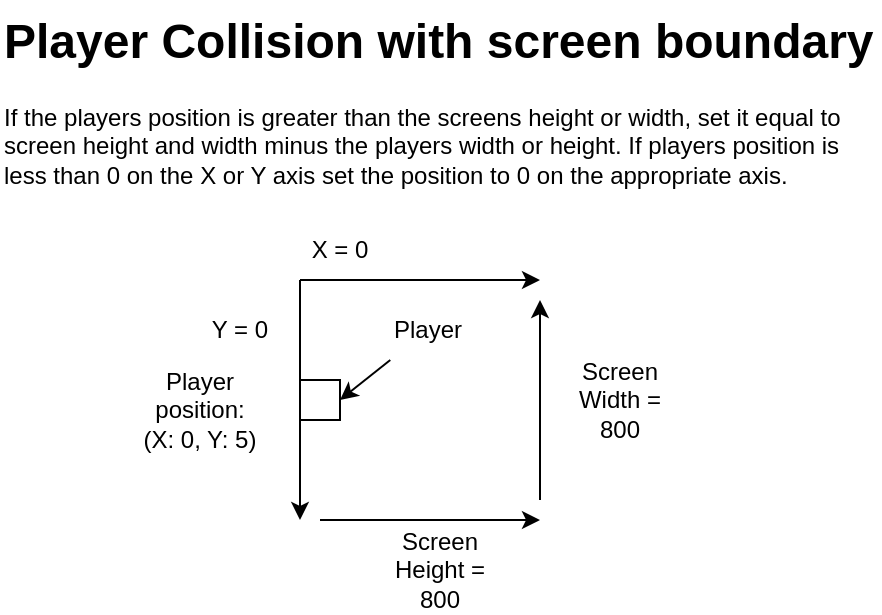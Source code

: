 <mxfile version="24.2.7" type="github">
  <diagram name="Page-1" id="1GqAB_mv4StX9SiN3d4m">
    <mxGraphModel dx="875" dy="464" grid="1" gridSize="10" guides="1" tooltips="1" connect="1" arrows="1" fold="1" page="1" pageScale="1" pageWidth="827" pageHeight="1169" math="0" shadow="0">
      <root>
        <mxCell id="0" />
        <mxCell id="1" parent="0" />
        <mxCell id="zgFA7tZFyluII3JIJxJj-1" value="" style="endArrow=classic;html=1;rounded=0;" edge="1" parent="1">
          <mxGeometry width="50" height="50" relative="1" as="geometry">
            <mxPoint x="320" y="200" as="sourcePoint" />
            <mxPoint x="320" y="320" as="targetPoint" />
          </mxGeometry>
        </mxCell>
        <mxCell id="zgFA7tZFyluII3JIJxJj-2" value="" style="endArrow=classic;html=1;rounded=0;" edge="1" parent="1">
          <mxGeometry width="50" height="50" relative="1" as="geometry">
            <mxPoint x="320" y="200" as="sourcePoint" />
            <mxPoint x="440" y="200" as="targetPoint" />
          </mxGeometry>
        </mxCell>
        <mxCell id="zgFA7tZFyluII3JIJxJj-3" value="" style="whiteSpace=wrap;html=1;aspect=fixed;" vertex="1" parent="1">
          <mxGeometry x="320" y="250" width="20" height="20" as="geometry" />
        </mxCell>
        <mxCell id="zgFA7tZFyluII3JIJxJj-10" value="X = 0" style="text;html=1;align=center;verticalAlign=middle;whiteSpace=wrap;rounded=0;" vertex="1" parent="1">
          <mxGeometry x="310" y="170" width="60" height="30" as="geometry" />
        </mxCell>
        <mxCell id="zgFA7tZFyluII3JIJxJj-11" value="Y = 0" style="text;html=1;align=center;verticalAlign=middle;whiteSpace=wrap;rounded=0;" vertex="1" parent="1">
          <mxGeometry x="260" y="210" width="60" height="30" as="geometry" />
        </mxCell>
        <mxCell id="zgFA7tZFyluII3JIJxJj-14" value="Player" style="text;html=1;align=center;verticalAlign=middle;whiteSpace=wrap;rounded=0;" vertex="1" parent="1">
          <mxGeometry x="354" y="210" width="60" height="30" as="geometry" />
        </mxCell>
        <mxCell id="zgFA7tZFyluII3JIJxJj-15" value="" style="endArrow=classic;html=1;rounded=0;entryX=1;entryY=0.5;entryDx=0;entryDy=0;" edge="1" parent="1" source="zgFA7tZFyluII3JIJxJj-14" target="zgFA7tZFyluII3JIJxJj-3">
          <mxGeometry width="50" height="50" relative="1" as="geometry">
            <mxPoint x="350" y="290" as="sourcePoint" />
            <mxPoint x="400" y="240" as="targetPoint" />
          </mxGeometry>
        </mxCell>
        <mxCell id="zgFA7tZFyluII3JIJxJj-16" value="Player position: (X: 0, Y: 5)" style="text;html=1;align=center;verticalAlign=middle;whiteSpace=wrap;rounded=0;" vertex="1" parent="1">
          <mxGeometry x="240" y="250" width="60" height="30" as="geometry" />
        </mxCell>
        <mxCell id="zgFA7tZFyluII3JIJxJj-17" value="" style="endArrow=classic;html=1;rounded=0;" edge="1" parent="1">
          <mxGeometry width="50" height="50" relative="1" as="geometry">
            <mxPoint x="330" y="320" as="sourcePoint" />
            <mxPoint x="440" y="320" as="targetPoint" />
          </mxGeometry>
        </mxCell>
        <mxCell id="zgFA7tZFyluII3JIJxJj-18" value="" style="endArrow=classic;html=1;rounded=0;" edge="1" parent="1">
          <mxGeometry width="50" height="50" relative="1" as="geometry">
            <mxPoint x="440" y="310" as="sourcePoint" />
            <mxPoint x="440" y="210" as="targetPoint" />
          </mxGeometry>
        </mxCell>
        <mxCell id="zgFA7tZFyluII3JIJxJj-19" value="Screen Width = 800" style="text;html=1;align=center;verticalAlign=middle;whiteSpace=wrap;rounded=0;" vertex="1" parent="1">
          <mxGeometry x="450" y="245" width="60" height="30" as="geometry" />
        </mxCell>
        <mxCell id="zgFA7tZFyluII3JIJxJj-20" value="Screen Height = 800" style="text;html=1;align=center;verticalAlign=middle;whiteSpace=wrap;rounded=0;" vertex="1" parent="1">
          <mxGeometry x="360" y="330" width="60" height="30" as="geometry" />
        </mxCell>
        <mxCell id="zgFA7tZFyluII3JIJxJj-21" value="&lt;h1 style=&quot;margin-top: 0px;&quot;&gt;Player Collision with screen boundary&lt;/h1&gt;&lt;p&gt;If the players position is greater than the screens height or width, set it equal to screen height and width minus the players width or height. If players position is less than 0 on the X or Y axis set the position to 0 on the appropriate axis.&lt;/p&gt;" style="text;html=1;whiteSpace=wrap;overflow=hidden;rounded=0;" vertex="1" parent="1">
          <mxGeometry x="170" y="60" width="440" height="120" as="geometry" />
        </mxCell>
      </root>
    </mxGraphModel>
  </diagram>
</mxfile>
